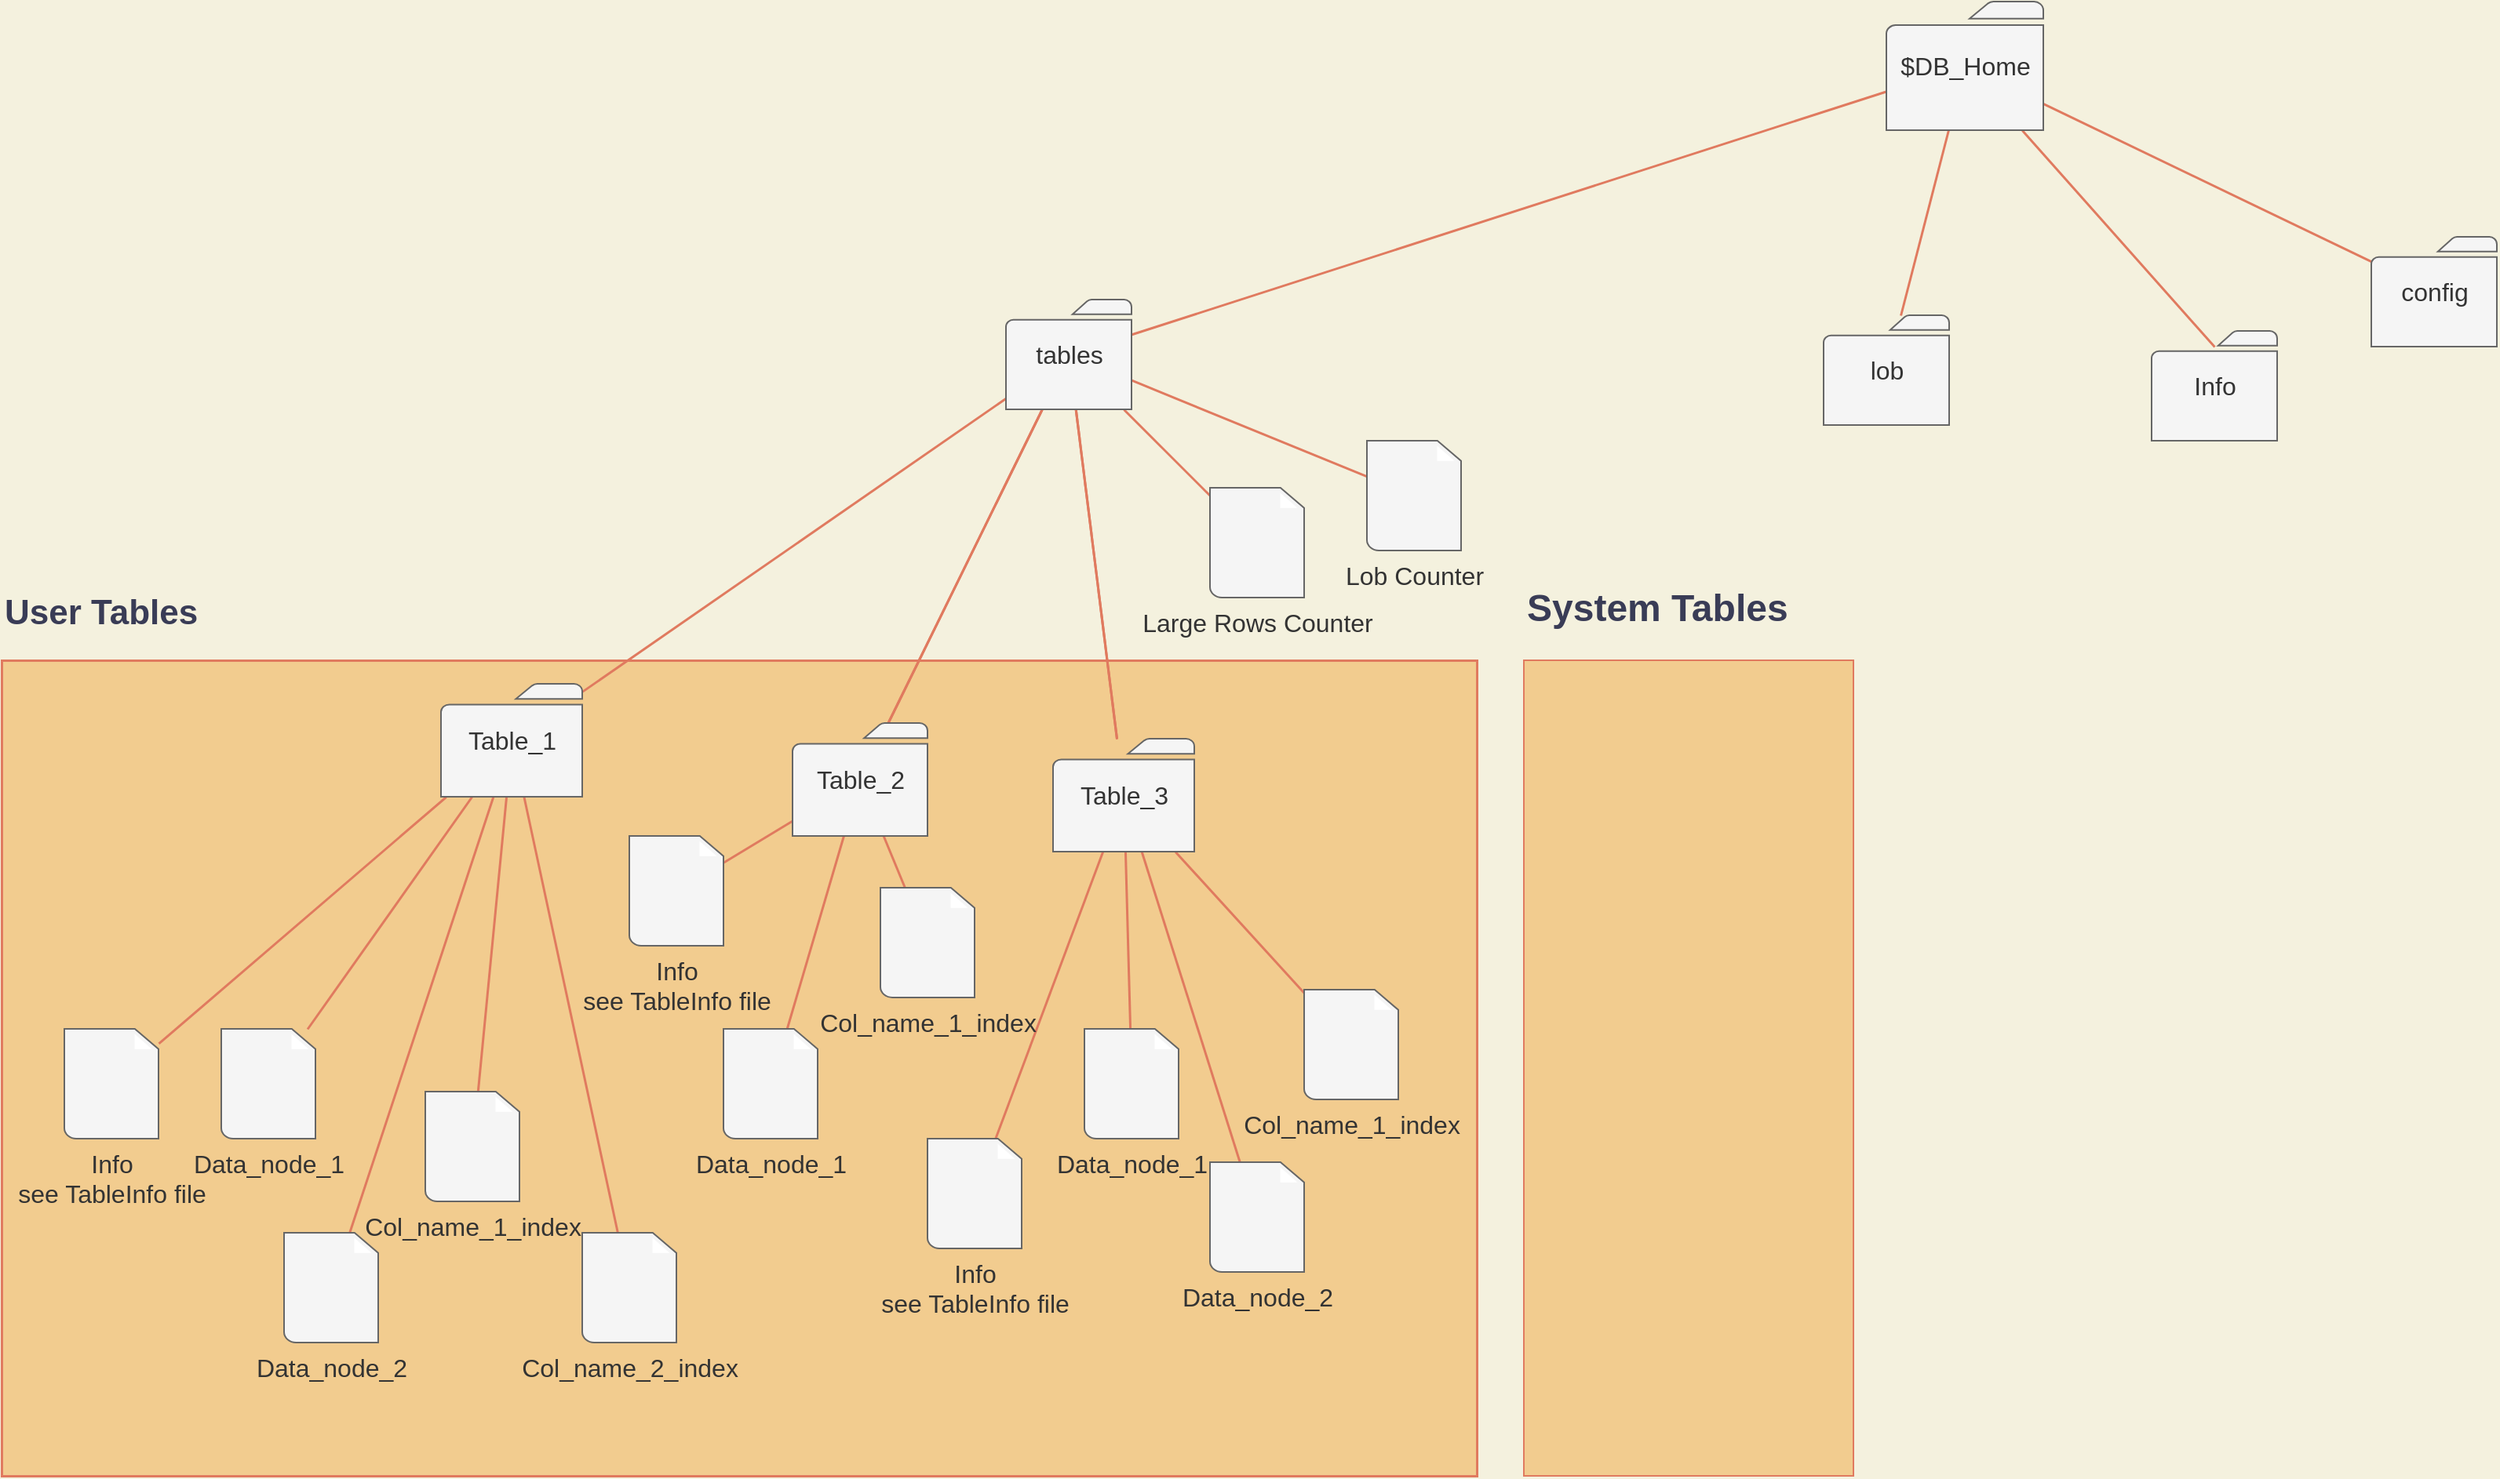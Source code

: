 <mxfile version="15.5.4" type="embed" pages="2"><diagram id="lgWfAlBlw0ZiCVnl8LOQ" name="db_storage"><mxGraphModel dx="1574" dy="1147" grid="1" gridSize="10" guides="1" tooltips="1" connect="1" arrows="1" fold="1" page="1" pageScale="1" pageWidth="827" pageHeight="1169" background="#F4F1DE" math="0" shadow="0"><root><mxCell id="0"/><mxCell id="1" parent="0"/><mxCell id="4tpqoVMY6uokotEUNQTx-12" value="&lt;h1&gt;System Tables&lt;/h1&gt;" style="whiteSpace=wrap;html=1;labelPosition=center;verticalLabelPosition=top;align=left;verticalAlign=bottom;fillColor=#F2CC8F;strokeColor=#E07A5F;fontColor=#393C56;" parent="1" vertex="1"><mxGeometry x="1010" y="470" width="210" height="520" as="geometry"/></mxCell><mxCell id="4tpqoVMY6uokotEUNQTx-11" value="&lt;h1&gt;User Tables&lt;/h1&gt;" style="whiteSpace=wrap;html=1;labelPosition=center;verticalLabelPosition=top;align=left;verticalAlign=bottom;rounded=0;fontSize=11;strokeWidth=1.5;labelBackgroundColor=none;endFill=0;fillColor=#F2CC8F;strokeColor=#E07A5F;fontColor=#393C56;" parent="1" vertex="1"><mxGeometry x="40" y="470" width="940" height="520" as="geometry"/></mxCell><mxCell id="v5TgPaZyERZ1nf1oJFT5-5" style="orthogonalLoop=1;jettySize=auto;html=1;endArrow=none;endFill=0;strokeWidth=1.5;strokeColor=#E07A5F;labelBackgroundColor=#F4F1DE;fontColor=#393C56;" parent="1" source="v5TgPaZyERZ1nf1oJFT5-2" target="v5TgPaZyERZ1nf1oJFT5-4" edge="1"><mxGeometry relative="1" as="geometry"/></mxCell><mxCell id="v5TgPaZyERZ1nf1oJFT5-42" style="edgeStyle=none;orthogonalLoop=1;jettySize=auto;html=1;entryX=0.5;entryY=0.143;entryDx=0;entryDy=0;entryPerimeter=0;fontSize=16;fontColor=#393C56;endArrow=none;endFill=0;strokeColor=#E07A5F;strokeWidth=1.5;labelBackgroundColor=#F4F1DE;" parent="1" source="v5TgPaZyERZ1nf1oJFT5-2" target="v5TgPaZyERZ1nf1oJFT5-40" edge="1"><mxGeometry relative="1" as="geometry"/></mxCell><mxCell id="v5TgPaZyERZ1nf1oJFT5-43" style="edgeStyle=none;orthogonalLoop=1;jettySize=auto;html=1;fontSize=16;fontColor=#393C56;endArrow=none;endFill=0;strokeColor=#E07A5F;strokeWidth=1.5;labelBackgroundColor=#F4F1DE;" parent="1" source="v5TgPaZyERZ1nf1oJFT5-2" target="v5TgPaZyERZ1nf1oJFT5-41" edge="1"><mxGeometry relative="1" as="geometry"/></mxCell><mxCell id="7" style="edgeStyle=none;rounded=1;orthogonalLoop=1;jettySize=auto;html=1;strokeColor=#E07A5F;strokeWidth=1.5;fontSize=16;fontColor=#393C56;labelBackgroundColor=#F4F1DE;endFill=0;endArrow=none;" parent="1" source="v5TgPaZyERZ1nf1oJFT5-2" target="6" edge="1"><mxGeometry relative="1" as="geometry"/></mxCell><mxCell id="v5TgPaZyERZ1nf1oJFT5-2" value="&lt;font style=&quot;font-size: 16px&quot;&gt;$DB_Home&lt;/font&gt;" style="pointerEvents=1;shadow=0;dashed=0;html=1;strokeColor=#666666;fillColor=#f5f5f5;labelPosition=center;verticalLabelPosition=middle;verticalAlign=middle;outlineConnect=0;align=center;shape=mxgraph.office.concepts.folder;fontColor=#333333;" parent="1" vertex="1"><mxGeometry x="1241" y="50" width="100" height="82" as="geometry"/></mxCell><mxCell id="v5TgPaZyERZ1nf1oJFT5-3" value="&lt;font style=&quot;font-size: 16px&quot;&gt;Data_node_1&lt;br&gt;&lt;/font&gt;" style="shadow=0;dashed=0;html=1;labelPosition=center;verticalLabelPosition=bottom;verticalAlign=top;align=center;outlineConnect=0;shape=mxgraph.veeam.2d.file;fillColor=#f5f5f5;fontColor=#333333;strokeColor=#666666;" parent="1" vertex="1"><mxGeometry x="180" y="705" width="60" height="70" as="geometry"/></mxCell><mxCell id="v5TgPaZyERZ1nf1oJFT5-7" style="edgeStyle=none;orthogonalLoop=1;jettySize=auto;html=1;strokeColor=#E07A5F;endArrow=none;endFill=0;strokeWidth=1.5;labelBackgroundColor=#F4F1DE;fontColor=#393C56;" parent="1" source="v5TgPaZyERZ1nf1oJFT5-4" target="v5TgPaZyERZ1nf1oJFT5-6" edge="1"><mxGeometry relative="1" as="geometry"/></mxCell><mxCell id="v5TgPaZyERZ1nf1oJFT5-13" style="edgeStyle=none;orthogonalLoop=1;jettySize=auto;html=1;endArrow=none;endFill=0;strokeColor=#E07A5F;strokeWidth=1.5;labelBackgroundColor=#F4F1DE;fontColor=#393C56;" parent="1" source="v5TgPaZyERZ1nf1oJFT5-4" target="v5TgPaZyERZ1nf1oJFT5-10" edge="1"><mxGeometry relative="1" as="geometry"/></mxCell><mxCell id="v5TgPaZyERZ1nf1oJFT5-14" style="edgeStyle=none;orthogonalLoop=1;jettySize=auto;html=1;endArrow=none;endFill=0;strokeColor=#E07A5F;strokeWidth=1.5;labelBackgroundColor=#F4F1DE;fontColor=#393C56;" parent="1" source="v5TgPaZyERZ1nf1oJFT5-4" target="v5TgPaZyERZ1nf1oJFT5-11" edge="1"><mxGeometry relative="1" as="geometry"/></mxCell><mxCell id="v5TgPaZyERZ1nf1oJFT5-15" value="" style="edgeStyle=none;orthogonalLoop=1;jettySize=auto;html=1;fontSize=16;endArrow=none;endFill=0;strokeColor=#E07A5F;strokeWidth=1.5;labelBackgroundColor=#F4F1DE;fontColor=#393C56;" parent="1" source="v5TgPaZyERZ1nf1oJFT5-4" target="v5TgPaZyERZ1nf1oJFT5-11" edge="1"><mxGeometry relative="1" as="geometry"/></mxCell><mxCell id="v5TgPaZyERZ1nf1oJFT5-16" value="" style="edgeStyle=none;orthogonalLoop=1;jettySize=auto;html=1;fontSize=15;endArrow=none;endFill=0;strokeColor=#E07A5F;strokeWidth=1.5;labelBackgroundColor=#F4F1DE;fontColor=#393C56;" parent="1" source="v5TgPaZyERZ1nf1oJFT5-4" target="v5TgPaZyERZ1nf1oJFT5-10" edge="1"><mxGeometry relative="1" as="geometry"/></mxCell><mxCell id="5" style="rounded=1;orthogonalLoop=1;jettySize=auto;html=1;strokeColor=#E07A5F;strokeWidth=1.5;fontSize=16;fontColor=#393C56;labelBackgroundColor=#F4F1DE;endFill=0;endArrow=none;" parent="1" source="v5TgPaZyERZ1nf1oJFT5-4" target="4" edge="1"><mxGeometry relative="1" as="geometry"/></mxCell><mxCell id="9" style="edgeStyle=none;orthogonalLoop=1;jettySize=auto;html=1;fontSize=11;fontColor=#393C56;strokeColor=#E07A5F;verticalAlign=middle;strokeWidth=1.5;labelBackgroundColor=#F4F1DE;endFill=0;endArrow=none;" parent="1" source="v5TgPaZyERZ1nf1oJFT5-4" target="8" edge="1"><mxGeometry relative="1" as="geometry"/></mxCell><mxCell id="v5TgPaZyERZ1nf1oJFT5-4" value="&lt;div&gt;&lt;font style=&quot;font-size: 16px&quot;&gt;tables&lt;/font&gt;&lt;/div&gt;" style="pointerEvents=1;shadow=0;dashed=0;html=1;strokeColor=#666666;fillColor=#f5f5f5;labelPosition=center;verticalLabelPosition=middle;verticalAlign=middle;outlineConnect=0;align=center;shape=mxgraph.office.concepts.folder;resizeWidth=0;horizontal=1;fontColor=#333333;fontSize=16;" parent="1" vertex="1"><mxGeometry x="680" y="240" width="80" height="70" as="geometry"/></mxCell><mxCell id="4tpqoVMY6uokotEUNQTx-4" style="edgeStyle=none;orthogonalLoop=1;jettySize=auto;html=1;strokeWidth=1.5;endArrow=none;endFill=0;strokeColor=#E07A5F;labelBackgroundColor=#F4F1DE;fontColor=#393C56;" parent="1" source="v5TgPaZyERZ1nf1oJFT5-6" target="v5TgPaZyERZ1nf1oJFT5-18" edge="1"><mxGeometry relative="1" as="geometry"/></mxCell><mxCell id="4tpqoVMY6uokotEUNQTx-5" style="edgeStyle=none;orthogonalLoop=1;jettySize=auto;html=1;endArrow=none;endFill=0;strokeWidth=1.5;strokeColor=#E07A5F;labelBackgroundColor=#F4F1DE;fontColor=#393C56;" parent="1" source="v5TgPaZyERZ1nf1oJFT5-6" target="v5TgPaZyERZ1nf1oJFT5-44" edge="1"><mxGeometry relative="1" as="geometry"/></mxCell><mxCell id="4tpqoVMY6uokotEUNQTx-6" style="edgeStyle=none;orthogonalLoop=1;jettySize=auto;html=1;endArrow=none;endFill=0;strokeWidth=1.5;strokeColor=#E07A5F;labelBackgroundColor=#F4F1DE;fontColor=#393C56;" parent="1" source="v5TgPaZyERZ1nf1oJFT5-6" target="v5TgPaZyERZ1nf1oJFT5-3" edge="1"><mxGeometry relative="1" as="geometry"/></mxCell><mxCell id="4tpqoVMY6uokotEUNQTx-7" style="edgeStyle=none;orthogonalLoop=1;jettySize=auto;html=1;endArrow=none;endFill=0;strokeWidth=1.5;strokeColor=#E07A5F;labelBackgroundColor=#F4F1DE;fontColor=#393C56;" parent="1" source="v5TgPaZyERZ1nf1oJFT5-6" target="v5TgPaZyERZ1nf1oJFT5-23" edge="1"><mxGeometry relative="1" as="geometry"/></mxCell><mxCell id="4tpqoVMY6uokotEUNQTx-8" style="edgeStyle=none;orthogonalLoop=1;jettySize=auto;html=1;endArrow=none;endFill=0;strokeWidth=1.5;strokeColor=#E07A5F;labelBackgroundColor=#F4F1DE;fontColor=#393C56;" parent="1" source="v5TgPaZyERZ1nf1oJFT5-6" target="v5TgPaZyERZ1nf1oJFT5-20" edge="1"><mxGeometry relative="1" as="geometry"/></mxCell><mxCell id="v5TgPaZyERZ1nf1oJFT5-6" value="&lt;font style=&quot;font-size: 16px&quot;&gt;Table_1&lt;/font&gt;" style="pointerEvents=1;shadow=0;dashed=0;html=1;strokeColor=#666666;fillColor=#f5f5f5;labelPosition=center;verticalLabelPosition=middle;verticalAlign=middle;outlineConnect=0;align=center;shape=mxgraph.office.concepts.folder;fontColor=#333333;" parent="1" vertex="1"><mxGeometry x="320" y="485" width="90" height="72" as="geometry"/></mxCell><mxCell id="v5TgPaZyERZ1nf1oJFT5-29" style="edgeStyle=none;orthogonalLoop=1;jettySize=auto;html=1;fontSize=16;fontColor=#393C56;endArrow=none;endFill=0;strokeColor=#E07A5F;strokeWidth=1.5;labelBackgroundColor=#F4F1DE;" parent="1" source="v5TgPaZyERZ1nf1oJFT5-10" target="v5TgPaZyERZ1nf1oJFT5-25" edge="1"><mxGeometry relative="1" as="geometry"/></mxCell><mxCell id="v5TgPaZyERZ1nf1oJFT5-30" style="edgeStyle=none;orthogonalLoop=1;jettySize=auto;html=1;fontSize=16;fontColor=#393C56;endArrow=none;endFill=0;strokeColor=#E07A5F;strokeWidth=1.5;labelBackgroundColor=#F4F1DE;" parent="1" source="v5TgPaZyERZ1nf1oJFT5-10" target="v5TgPaZyERZ1nf1oJFT5-26" edge="1"><mxGeometry relative="1" as="geometry"/></mxCell><mxCell id="v5TgPaZyERZ1nf1oJFT5-48" style="edgeStyle=none;orthogonalLoop=1;jettySize=auto;html=1;fontSize=16;fontColor=#393C56;endArrow=none;endFill=0;strokeColor=#E07A5F;strokeWidth=1.5;labelBackgroundColor=#F4F1DE;" parent="1" source="v5TgPaZyERZ1nf1oJFT5-10" target="v5TgPaZyERZ1nf1oJFT5-46" edge="1"><mxGeometry relative="1" as="geometry"/></mxCell><mxCell id="v5TgPaZyERZ1nf1oJFT5-10" value="&lt;p&gt;&lt;font style=&quot;font-size: 16px&quot;&gt;Table_2&lt;/font&gt;&lt;/p&gt;" style="pointerEvents=1;shadow=0;dashed=0;html=1;strokeColor=#666666;fillColor=#f5f5f5;labelPosition=center;verticalLabelPosition=middle;verticalAlign=middle;outlineConnect=0;align=center;shape=mxgraph.office.concepts.folder;fontColor=#333333;" parent="1" vertex="1"><mxGeometry x="544" y="510" width="86" height="72" as="geometry"/></mxCell><mxCell id="v5TgPaZyERZ1nf1oJFT5-36" style="edgeStyle=none;orthogonalLoop=1;jettySize=auto;html=1;fontSize=16;fontColor=#393C56;endArrow=none;endFill=0;strokeColor=#E07A5F;strokeWidth=1.5;labelBackgroundColor=#F4F1DE;" parent="1" source="v5TgPaZyERZ1nf1oJFT5-11" target="v5TgPaZyERZ1nf1oJFT5-31" edge="1"><mxGeometry relative="1" as="geometry"/></mxCell><mxCell id="v5TgPaZyERZ1nf1oJFT5-37" style="edgeStyle=none;orthogonalLoop=1;jettySize=auto;html=1;fontSize=16;fontColor=#393C56;endArrow=none;endFill=0;strokeColor=#E07A5F;strokeWidth=1.5;labelBackgroundColor=#F4F1DE;" parent="1" source="v5TgPaZyERZ1nf1oJFT5-11" target="v5TgPaZyERZ1nf1oJFT5-34" edge="1"><mxGeometry relative="1" as="geometry"/></mxCell><mxCell id="v5TgPaZyERZ1nf1oJFT5-39" style="edgeStyle=none;orthogonalLoop=1;jettySize=auto;html=1;fontSize=16;fontColor=#393C56;endArrow=none;endFill=0;strokeColor=#E07A5F;strokeWidth=1.5;labelBackgroundColor=#F4F1DE;" parent="1" source="v5TgPaZyERZ1nf1oJFT5-11" target="v5TgPaZyERZ1nf1oJFT5-32" edge="1"><mxGeometry relative="1" as="geometry"/></mxCell><mxCell id="v5TgPaZyERZ1nf1oJFT5-49" style="edgeStyle=none;orthogonalLoop=1;jettySize=auto;html=1;fontSize=16;fontColor=#393C56;endArrow=none;endFill=0;strokeColor=#E07A5F;strokeWidth=1.5;labelBackgroundColor=#F4F1DE;" parent="1" source="v5TgPaZyERZ1nf1oJFT5-11" target="v5TgPaZyERZ1nf1oJFT5-47" edge="1"><mxGeometry relative="1" as="geometry"/></mxCell><mxCell id="v5TgPaZyERZ1nf1oJFT5-11" value="&lt;font style=&quot;font-size: 16px;&quot;&gt;Table_3&lt;br style=&quot;font-size: 16px;&quot;&gt;&lt;/font&gt;" style="pointerEvents=1;shadow=0;dashed=0;html=1;strokeColor=#666666;fillColor=#f5f5f5;labelPosition=center;verticalLabelPosition=middle;verticalAlign=middle;outlineConnect=0;align=center;shape=mxgraph.office.concepts.folder;fontColor=#333333;fontSize=16;" parent="1" vertex="1"><mxGeometry x="710" y="520" width="90" height="72" as="geometry"/></mxCell><mxCell id="v5TgPaZyERZ1nf1oJFT5-18" value="&lt;font style=&quot;font-size: 16px&quot;&gt;Col_name_1_index&lt;br&gt;&lt;/font&gt;" style="shadow=0;dashed=0;html=1;labelPosition=center;verticalLabelPosition=bottom;verticalAlign=top;align=center;outlineConnect=0;shape=mxgraph.veeam.2d.file;fillColor=#f5f5f5;fontColor=#333333;strokeColor=#666666;" parent="1" vertex="1"><mxGeometry x="310" y="745" width="60" height="70" as="geometry"/></mxCell><mxCell id="v5TgPaZyERZ1nf1oJFT5-20" value="&lt;font style=&quot;font-size: 16px&quot;&gt;Col_name_2_index&lt;br&gt;&lt;/font&gt;" style="shadow=0;dashed=0;html=1;labelPosition=center;verticalLabelPosition=bottom;verticalAlign=top;align=center;outlineConnect=0;shape=mxgraph.veeam.2d.file;fillColor=#f5f5f5;fontColor=#333333;strokeColor=#666666;" parent="1" vertex="1"><mxGeometry x="410" y="835" width="60" height="70" as="geometry"/></mxCell><mxCell id="v5TgPaZyERZ1nf1oJFT5-23" value="&lt;font style=&quot;font-size: 16px&quot;&gt;Data_node_2&lt;br&gt;&lt;/font&gt;" style="shadow=0;dashed=0;html=1;labelPosition=center;verticalLabelPosition=bottom;verticalAlign=top;align=center;outlineConnect=0;shape=mxgraph.veeam.2d.file;fillColor=#f5f5f5;fontColor=#333333;strokeColor=#666666;" parent="1" vertex="1"><mxGeometry x="220" y="835" width="60" height="70" as="geometry"/></mxCell><mxCell id="v5TgPaZyERZ1nf1oJFT5-25" value="&lt;font style=&quot;font-size: 16px&quot;&gt;Data_node_1&lt;br&gt;&lt;/font&gt;" style="shadow=0;dashed=0;html=1;strokeColor=#666666;fillColor=#f5f5f5;labelPosition=center;verticalLabelPosition=bottom;verticalAlign=top;align=center;outlineConnect=0;shape=mxgraph.veeam.2d.file;fontColor=#333333;" parent="1" vertex="1"><mxGeometry x="500" y="705" width="60" height="70" as="geometry"/></mxCell><mxCell id="v5TgPaZyERZ1nf1oJFT5-26" value="&lt;font style=&quot;font-size: 16px&quot;&gt;Col_name_1_index&lt;br&gt;&lt;/font&gt;" style="shadow=0;dashed=0;html=1;labelPosition=center;verticalLabelPosition=bottom;verticalAlign=top;align=center;outlineConnect=0;shape=mxgraph.veeam.2d.file;fillColor=#f5f5f5;fontColor=#333333;strokeColor=#666666;" parent="1" vertex="1"><mxGeometry x="600" y="615" width="60" height="70" as="geometry"/></mxCell><mxCell id="v5TgPaZyERZ1nf1oJFT5-31" value="&lt;font style=&quot;font-size: 16px&quot;&gt;Data_node_1&lt;br&gt;&lt;/font&gt;" style="shadow=0;dashed=0;html=1;labelPosition=center;verticalLabelPosition=bottom;verticalAlign=top;align=center;outlineConnect=0;shape=mxgraph.veeam.2d.file;fillColor=#f5f5f5;fontColor=#333333;strokeColor=#666666;" parent="1" vertex="1"><mxGeometry x="730" y="705" width="60" height="70" as="geometry"/></mxCell><mxCell id="v5TgPaZyERZ1nf1oJFT5-32" value="&lt;font style=&quot;font-size: 16px&quot;&gt;Col_name_1_index&lt;br&gt;&lt;/font&gt;" style="shadow=0;dashed=0;html=1;labelPosition=center;verticalLabelPosition=bottom;verticalAlign=top;align=center;outlineConnect=0;shape=mxgraph.veeam.2d.file;fillColor=#f5f5f5;fontColor=#333333;strokeColor=#666666;" parent="1" vertex="1"><mxGeometry x="870" y="680" width="60" height="70" as="geometry"/></mxCell><mxCell id="v5TgPaZyERZ1nf1oJFT5-34" value="&lt;font style=&quot;font-size: 16px&quot;&gt;Data_node_2&lt;br&gt;&lt;/font&gt;" style="shadow=0;dashed=0;html=1;labelPosition=center;verticalLabelPosition=bottom;verticalAlign=top;align=center;outlineConnect=0;shape=mxgraph.veeam.2d.file;fillColor=#f5f5f5;fontColor=#333333;strokeColor=#666666;" parent="1" vertex="1"><mxGeometry x="810" y="790" width="60" height="70" as="geometry"/></mxCell><mxCell id="v5TgPaZyERZ1nf1oJFT5-40" value="&lt;div&gt;&lt;font style=&quot;font-size: 16px&quot;&gt;Info&lt;/font&gt;&lt;/div&gt;" style="pointerEvents=1;shadow=0;dashed=0;html=1;strokeColor=#666666;fillColor=#f5f5f5;labelPosition=center;verticalLabelPosition=middle;verticalAlign=middle;outlineConnect=0;align=center;shape=mxgraph.office.concepts.folder;resizeWidth=0;horizontal=1;fontColor=#333333;fontSize=16;" parent="1" vertex="1"><mxGeometry x="1410" y="260" width="80" height="70" as="geometry"/></mxCell><mxCell id="v5TgPaZyERZ1nf1oJFT5-41" value="&lt;div&gt;&lt;font style=&quot;font-size: 16px&quot;&gt;config&lt;/font&gt;&lt;/div&gt;" style="pointerEvents=1;shadow=0;dashed=0;html=1;strokeColor=#666666;fillColor=#f5f5f5;labelPosition=center;verticalLabelPosition=middle;verticalAlign=middle;outlineConnect=0;align=center;shape=mxgraph.office.concepts.folder;resizeWidth=0;horizontal=1;fontColor=#333333;fontSize=16;" parent="1" vertex="1"><mxGeometry x="1550" y="200" width="80" height="70" as="geometry"/></mxCell><mxCell id="v5TgPaZyERZ1nf1oJFT5-44" value="&lt;font style=&quot;font-size: 16px&quot;&gt;Info&lt;br&gt;see TableInfo file&lt;br&gt;&lt;/font&gt;" style="shadow=0;dashed=0;html=1;labelPosition=center;verticalLabelPosition=bottom;verticalAlign=top;align=center;outlineConnect=0;shape=mxgraph.veeam.2d.file;fillColor=#f5f5f5;fontColor=#333333;strokeColor=#666666;" parent="1" vertex="1"><mxGeometry x="80" y="705" width="60" height="70" as="geometry"/></mxCell><mxCell id="v5TgPaZyERZ1nf1oJFT5-46" value="&lt;font style=&quot;font-size: 16px&quot;&gt;Info&lt;br&gt;see TableInfo file&lt;br&gt;&lt;/font&gt;" style="shadow=0;dashed=0;html=1;labelPosition=center;verticalLabelPosition=bottom;verticalAlign=top;align=center;outlineConnect=0;shape=mxgraph.veeam.2d.file;fillColor=#f5f5f5;fontColor=#333333;strokeColor=#666666;" parent="1" vertex="1"><mxGeometry x="440" y="582" width="60" height="70" as="geometry"/></mxCell><mxCell id="v5TgPaZyERZ1nf1oJFT5-47" value="&lt;font style=&quot;font-size: 16px&quot;&gt;Info&lt;br&gt;see TableInfo file&lt;br&gt;&lt;/font&gt;" style="shadow=0;dashed=0;html=1;strokeColor=#666666;fillColor=#f5f5f5;labelPosition=center;verticalLabelPosition=bottom;verticalAlign=top;align=center;outlineConnect=0;shape=mxgraph.veeam.2d.file;fontColor=#333333;" parent="1" vertex="1"><mxGeometry x="630" y="775" width="60" height="70" as="geometry"/></mxCell><mxCell id="4tpqoVMY6uokotEUNQTx-18" style="edgeStyle=none;orthogonalLoop=1;jettySize=auto;html=1;endArrow=none;endFill=0;strokeWidth=1.5;strokeColor=#E07A5F;labelBackgroundColor=#F4F1DE;fontColor=#393C56;" parent="1" edge="1"><mxGeometry relative="1" as="geometry"><mxPoint x="1103.59" y="582" as="sourcePoint"/></mxGeometry></mxCell><mxCell id="4tpqoVMY6uokotEUNQTx-19" style="edgeStyle=none;orthogonalLoop=1;jettySize=auto;html=1;endArrow=none;endFill=0;strokeWidth=1.5;strokeColor=#E07A5F;labelBackgroundColor=#F4F1DE;fontColor=#393C56;" parent="1" edge="1"><mxGeometry relative="1" as="geometry"><mxPoint x="1123.822" y="582" as="sourcePoint"/></mxGeometry></mxCell><mxCell id="4" value="Large Rows Counter" style="shadow=0;dashed=0;html=1;labelPosition=center;verticalLabelPosition=bottom;verticalAlign=top;align=center;outlineConnect=0;shape=mxgraph.veeam.2d.file;fillColor=#f5f5f5;fontColor=#333333;strokeColor=#666666;fontSize=16;" parent="1" vertex="1"><mxGeometry x="810" y="360" width="60" height="70" as="geometry"/></mxCell><mxCell id="6" value="&lt;div&gt;&lt;font style=&quot;font-size: 16px&quot;&gt;lob&lt;/font&gt;&lt;/div&gt;" style="pointerEvents=1;shadow=0;dashed=0;html=1;strokeColor=#666666;fillColor=#f5f5f5;labelPosition=center;verticalLabelPosition=middle;verticalAlign=middle;outlineConnect=0;align=center;shape=mxgraph.office.concepts.folder;resizeWidth=0;horizontal=1;fontColor=#333333;fontSize=16;" parent="1" vertex="1"><mxGeometry x="1201" y="250" width="80" height="70" as="geometry"/></mxCell><mxCell id="8" value="Lob Counter" style="shadow=0;dashed=0;html=1;labelPosition=center;verticalLabelPosition=bottom;verticalAlign=top;align=center;outlineConnect=0;shape=mxgraph.veeam.2d.file;fillColor=#f5f5f5;fontColor=#333333;strokeColor=#666666;fontSize=16;" parent="1" vertex="1"><mxGeometry x="910" y="330" width="60" height="70" as="geometry"/></mxCell></root></mxGraphModel></diagram><diagram id="z0JI7F0TZwJioCnBTbaH" name="Page-2"><mxGraphModel dx="1102" dy="803" grid="1" gridSize="10" guides="1" tooltips="1" connect="1" arrows="1" fold="1" page="1" pageScale="1" pageWidth="827" pageHeight="1169" background="#F4F1DE" math="0" shadow="0"><root><mxCell id="5r2Fz3-xZ3uCIBKZ55EE-0"/><mxCell id="5r2Fz3-xZ3uCIBKZ55EE-1" parent="5r2Fz3-xZ3uCIBKZ55EE-0"/><mxCell id="5r2Fz3-xZ3uCIBKZ55EE-2" value="" style="rounded=0;whiteSpace=wrap;html=1;fillColor=#F2CC8F;strokeColor=#E07A5F;fontColor=#393C56;" parent="5r2Fz3-xZ3uCIBKZ55EE-1" vertex="1"><mxGeometry x="80" y="160" width="640" height="480" as="geometry"/></mxCell><mxCell id="5r2Fz3-xZ3uCIBKZ55EE-3" value="table name&lt;br&gt;string(with len prefix)&lt;br&gt;2+x bytes" style="rounded=0;whiteSpace=wrap;html=1;sketch=0;fontColor=#393C56;strokeColor=#E07A5F;fillColor=#6C8EBF;" parent="5r2Fz3-xZ3uCIBKZ55EE-1" vertex="1"><mxGeometry x="190" y="160" width="260" height="50" as="geometry"/></mxCell><mxCell id="UuGbBL0RVB_przfQgJjc-0" value="Object id&lt;br&gt;int4&lt;br&gt;4 bytes" style="rounded=0;whiteSpace=wrap;html=1;sketch=0;fontColor=#393C56;strokeColor=#E07A5F;fillColor=#6C8EBF;" parent="5r2Fz3-xZ3uCIBKZ55EE-1" vertex="1"><mxGeometry x="80" y="160" width="110" height="50" as="geometry"/></mxCell></root></mxGraphModel></diagram></mxfile>